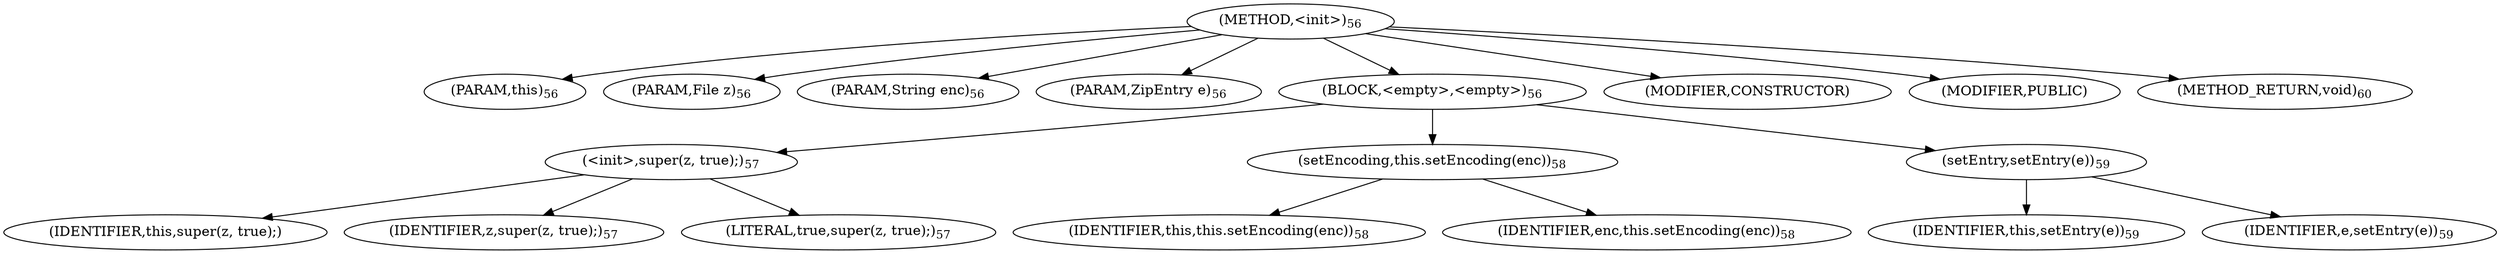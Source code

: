 digraph "&lt;init&gt;" {  
"67" [label = <(METHOD,&lt;init&gt;)<SUB>56</SUB>> ]
"4" [label = <(PARAM,this)<SUB>56</SUB>> ]
"68" [label = <(PARAM,File z)<SUB>56</SUB>> ]
"69" [label = <(PARAM,String enc)<SUB>56</SUB>> ]
"70" [label = <(PARAM,ZipEntry e)<SUB>56</SUB>> ]
"71" [label = <(BLOCK,&lt;empty&gt;,&lt;empty&gt;)<SUB>56</SUB>> ]
"72" [label = <(&lt;init&gt;,super(z, true);)<SUB>57</SUB>> ]
"3" [label = <(IDENTIFIER,this,super(z, true);)> ]
"73" [label = <(IDENTIFIER,z,super(z, true);)<SUB>57</SUB>> ]
"74" [label = <(LITERAL,true,super(z, true);)<SUB>57</SUB>> ]
"75" [label = <(setEncoding,this.setEncoding(enc))<SUB>58</SUB>> ]
"5" [label = <(IDENTIFIER,this,this.setEncoding(enc))<SUB>58</SUB>> ]
"76" [label = <(IDENTIFIER,enc,this.setEncoding(enc))<SUB>58</SUB>> ]
"77" [label = <(setEntry,setEntry(e))<SUB>59</SUB>> ]
"6" [label = <(IDENTIFIER,this,setEntry(e))<SUB>59</SUB>> ]
"78" [label = <(IDENTIFIER,e,setEntry(e))<SUB>59</SUB>> ]
"79" [label = <(MODIFIER,CONSTRUCTOR)> ]
"80" [label = <(MODIFIER,PUBLIC)> ]
"81" [label = <(METHOD_RETURN,void)<SUB>60</SUB>> ]
  "67" -> "4" 
  "67" -> "68" 
  "67" -> "69" 
  "67" -> "70" 
  "67" -> "71" 
  "67" -> "79" 
  "67" -> "80" 
  "67" -> "81" 
  "71" -> "72" 
  "71" -> "75" 
  "71" -> "77" 
  "72" -> "3" 
  "72" -> "73" 
  "72" -> "74" 
  "75" -> "5" 
  "75" -> "76" 
  "77" -> "6" 
  "77" -> "78" 
}
